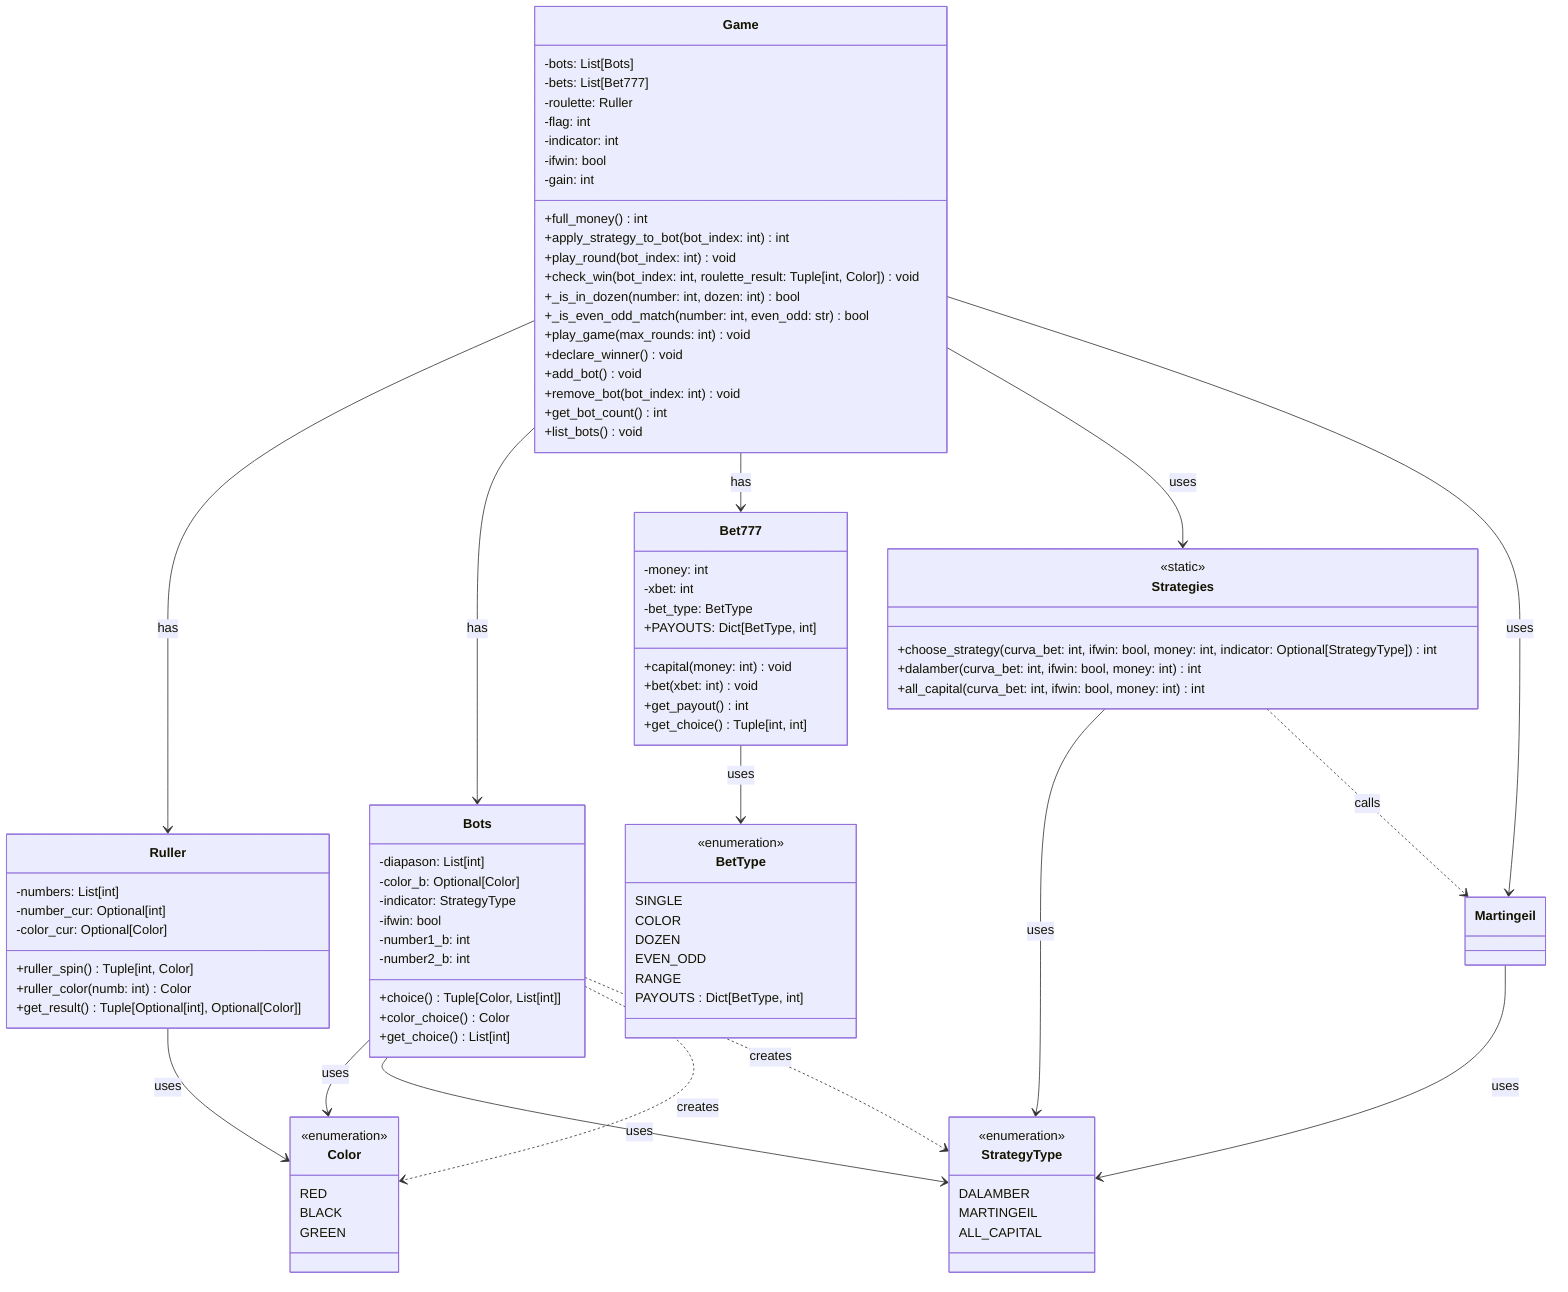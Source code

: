 classDiagram
    %% Enumerations
    class StrategyType {
        <<enumeration>>
        DALAMBER
        MARTINGEIL
        ALL_CAPITAL
    }

    class Color {
        <<enumeration>>
        RED
        BLACK
        GREEN
    }

    class BetType {
        <<enumeration>>
        SINGLE
        COLOR
        DOZEN
        EVEN_ODD
        RANGE
        PAYOUTS : Dict[BetType, int]
    }

    %% Main Classes
    class Ruller {
        -numbers: List[int]
        -number_cur: Optional[int]
        -color_cur: Optional[Color]
        +ruller_spin() Tuple[int, Color]
        +ruller_color(numb: int) Color
        +get_result() Tuple[Optional[int], Optional[Color]]
    }

    class Bots {
        -diapason: List[int]
        -color_b: Optional[Color]
        -indicator: StrategyType
        -ifwin: bool
        -number1_b: int
        -number2_b: int
        +choice() Tuple[Color, List[int]]
        +color_choice() Color
        +get_choice() List[int]
    }

    class Bet777 {
        -money: int
        -xbet: int
        -bet_type: BetType
        +PAYOUTS: Dict[BetType, int]
        +capital(money: int) void
        +bet(xbet: int) void
        +get_payout() int
        +get_choice() Tuple[int, int]
    }

    class Strategies {
        <<static>>
        +choose_strategy(curva_bet: int, ifwin: bool, money: int, indicator: Optional[StrategyType]) int
        +dalamber(curva_bet: int, ifwin: bool, money: int) int
        +all_capital(curva_bet: int, ifwin: bool, money: int) int
    }

    class Game {
        -bots: List[Bots]
        -bets: List[Bet777]
        -roulette: Ruller
        -flag: int
        -indicator: int
        -ifwin: bool
        -gain: int
        +full_money() int
        +apply_strategy_to_bot(bot_index: int) int
        +play_round(bot_index: int) void
        +check_win(bot_index: int, roulette_result: Tuple[int, Color]) void
        +_is_in_dozen(number: int, dozen: int) bool
        +_is_even_odd_match(number: int, even_odd: str) bool
        +play_game(max_rounds: int) void
        +declare_winner() void
        +add_bot() void
        +remove_bot(bot_index: int) void
        +get_bot_count() int
        +list_bots() void
    }

    %% Relationships
    Ruller --> Color : uses
    Bots --> Color : uses
    Bots --> StrategyType : uses
    Bet777 --> BetType : uses
    Strategies --> StrategyType : uses
    Martingeil --> StrategyType : uses
    Game --> Ruller : has
    Game --> Bots : has
    Game --> Bet777 : has
    Game --> Strategies : uses
    Game --> Martingeil : uses

    %% Dependency relationships
    Strategies ..> Martingeil : calls
    Bots ..> Color : creates
    Bots ..> StrategyType : creates